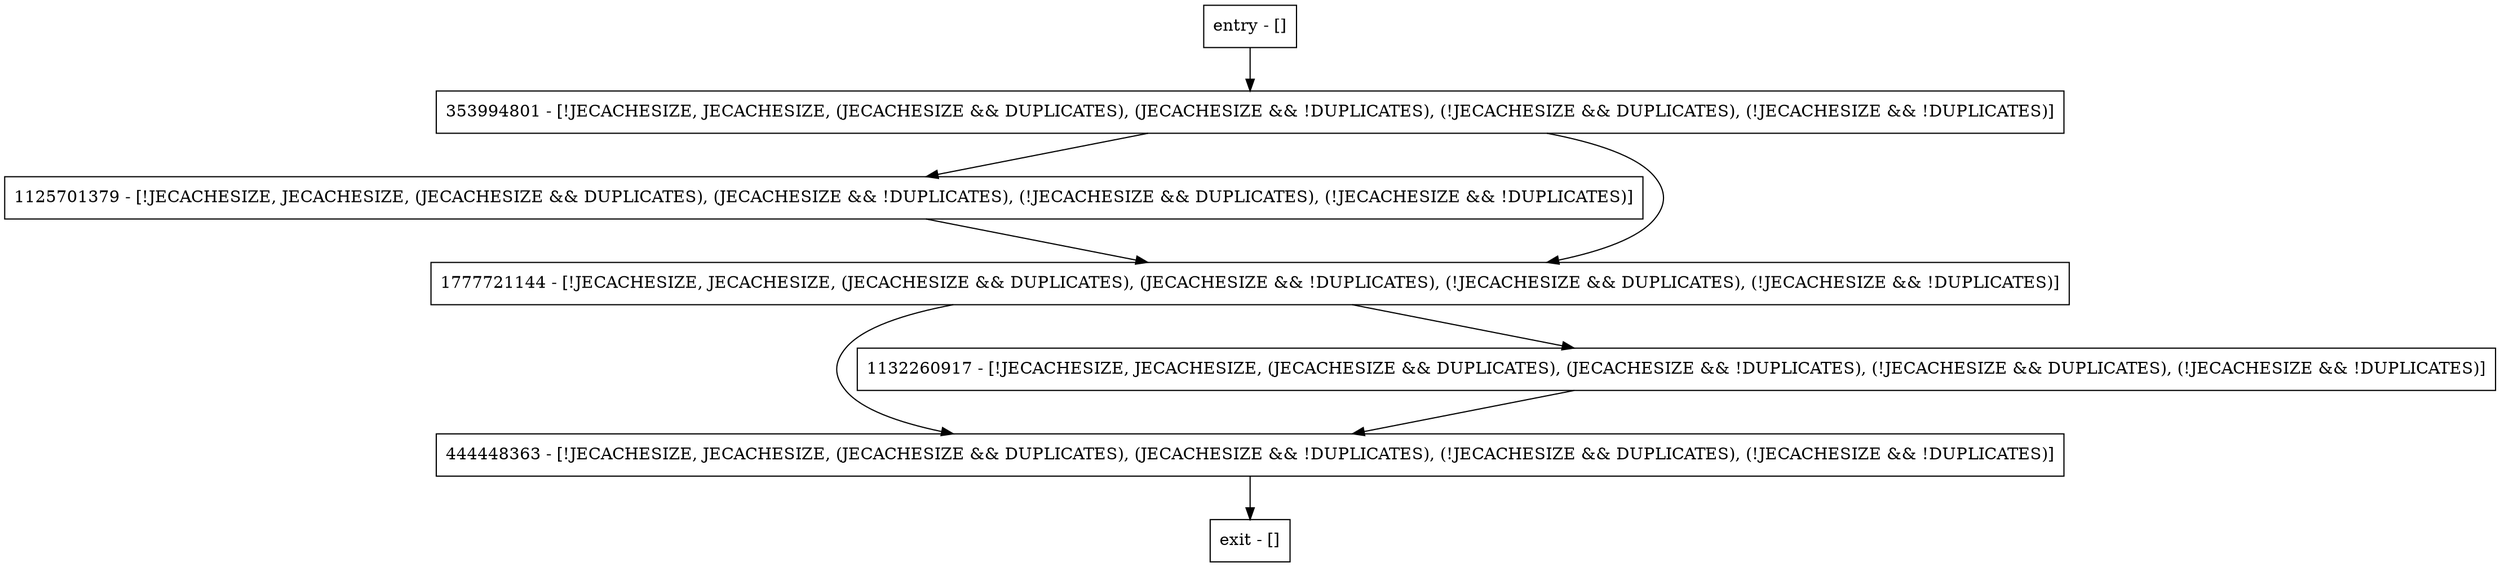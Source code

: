 digraph <init> {
node [shape=record];
entry [label="entry - []"];
exit [label="exit - []"];
1125701379 [label="1125701379 - [!JECACHESIZE, JECACHESIZE, (JECACHESIZE && DUPLICATES), (JECACHESIZE && !DUPLICATES), (!JECACHESIZE && DUPLICATES), (!JECACHESIZE && !DUPLICATES)]"];
444448363 [label="444448363 - [!JECACHESIZE, JECACHESIZE, (JECACHESIZE && DUPLICATES), (JECACHESIZE && !DUPLICATES), (!JECACHESIZE && DUPLICATES), (!JECACHESIZE && !DUPLICATES)]"];
353994801 [label="353994801 - [!JECACHESIZE, JECACHESIZE, (JECACHESIZE && DUPLICATES), (JECACHESIZE && !DUPLICATES), (!JECACHESIZE && DUPLICATES), (!JECACHESIZE && !DUPLICATES)]"];
1777721144 [label="1777721144 - [!JECACHESIZE, JECACHESIZE, (JECACHESIZE && DUPLICATES), (JECACHESIZE && !DUPLICATES), (!JECACHESIZE && DUPLICATES), (!JECACHESIZE && !DUPLICATES)]"];
1132260917 [label="1132260917 - [!JECACHESIZE, JECACHESIZE, (JECACHESIZE && DUPLICATES), (JECACHESIZE && !DUPLICATES), (!JECACHESIZE && DUPLICATES), (!JECACHESIZE && !DUPLICATES)]"];
entry;
exit;
entry -> 353994801;
1125701379 -> 1777721144;
444448363 -> exit;
353994801 -> 1125701379;
353994801 -> 1777721144;
1777721144 -> 444448363;
1777721144 -> 1132260917;
1132260917 -> 444448363;
}

